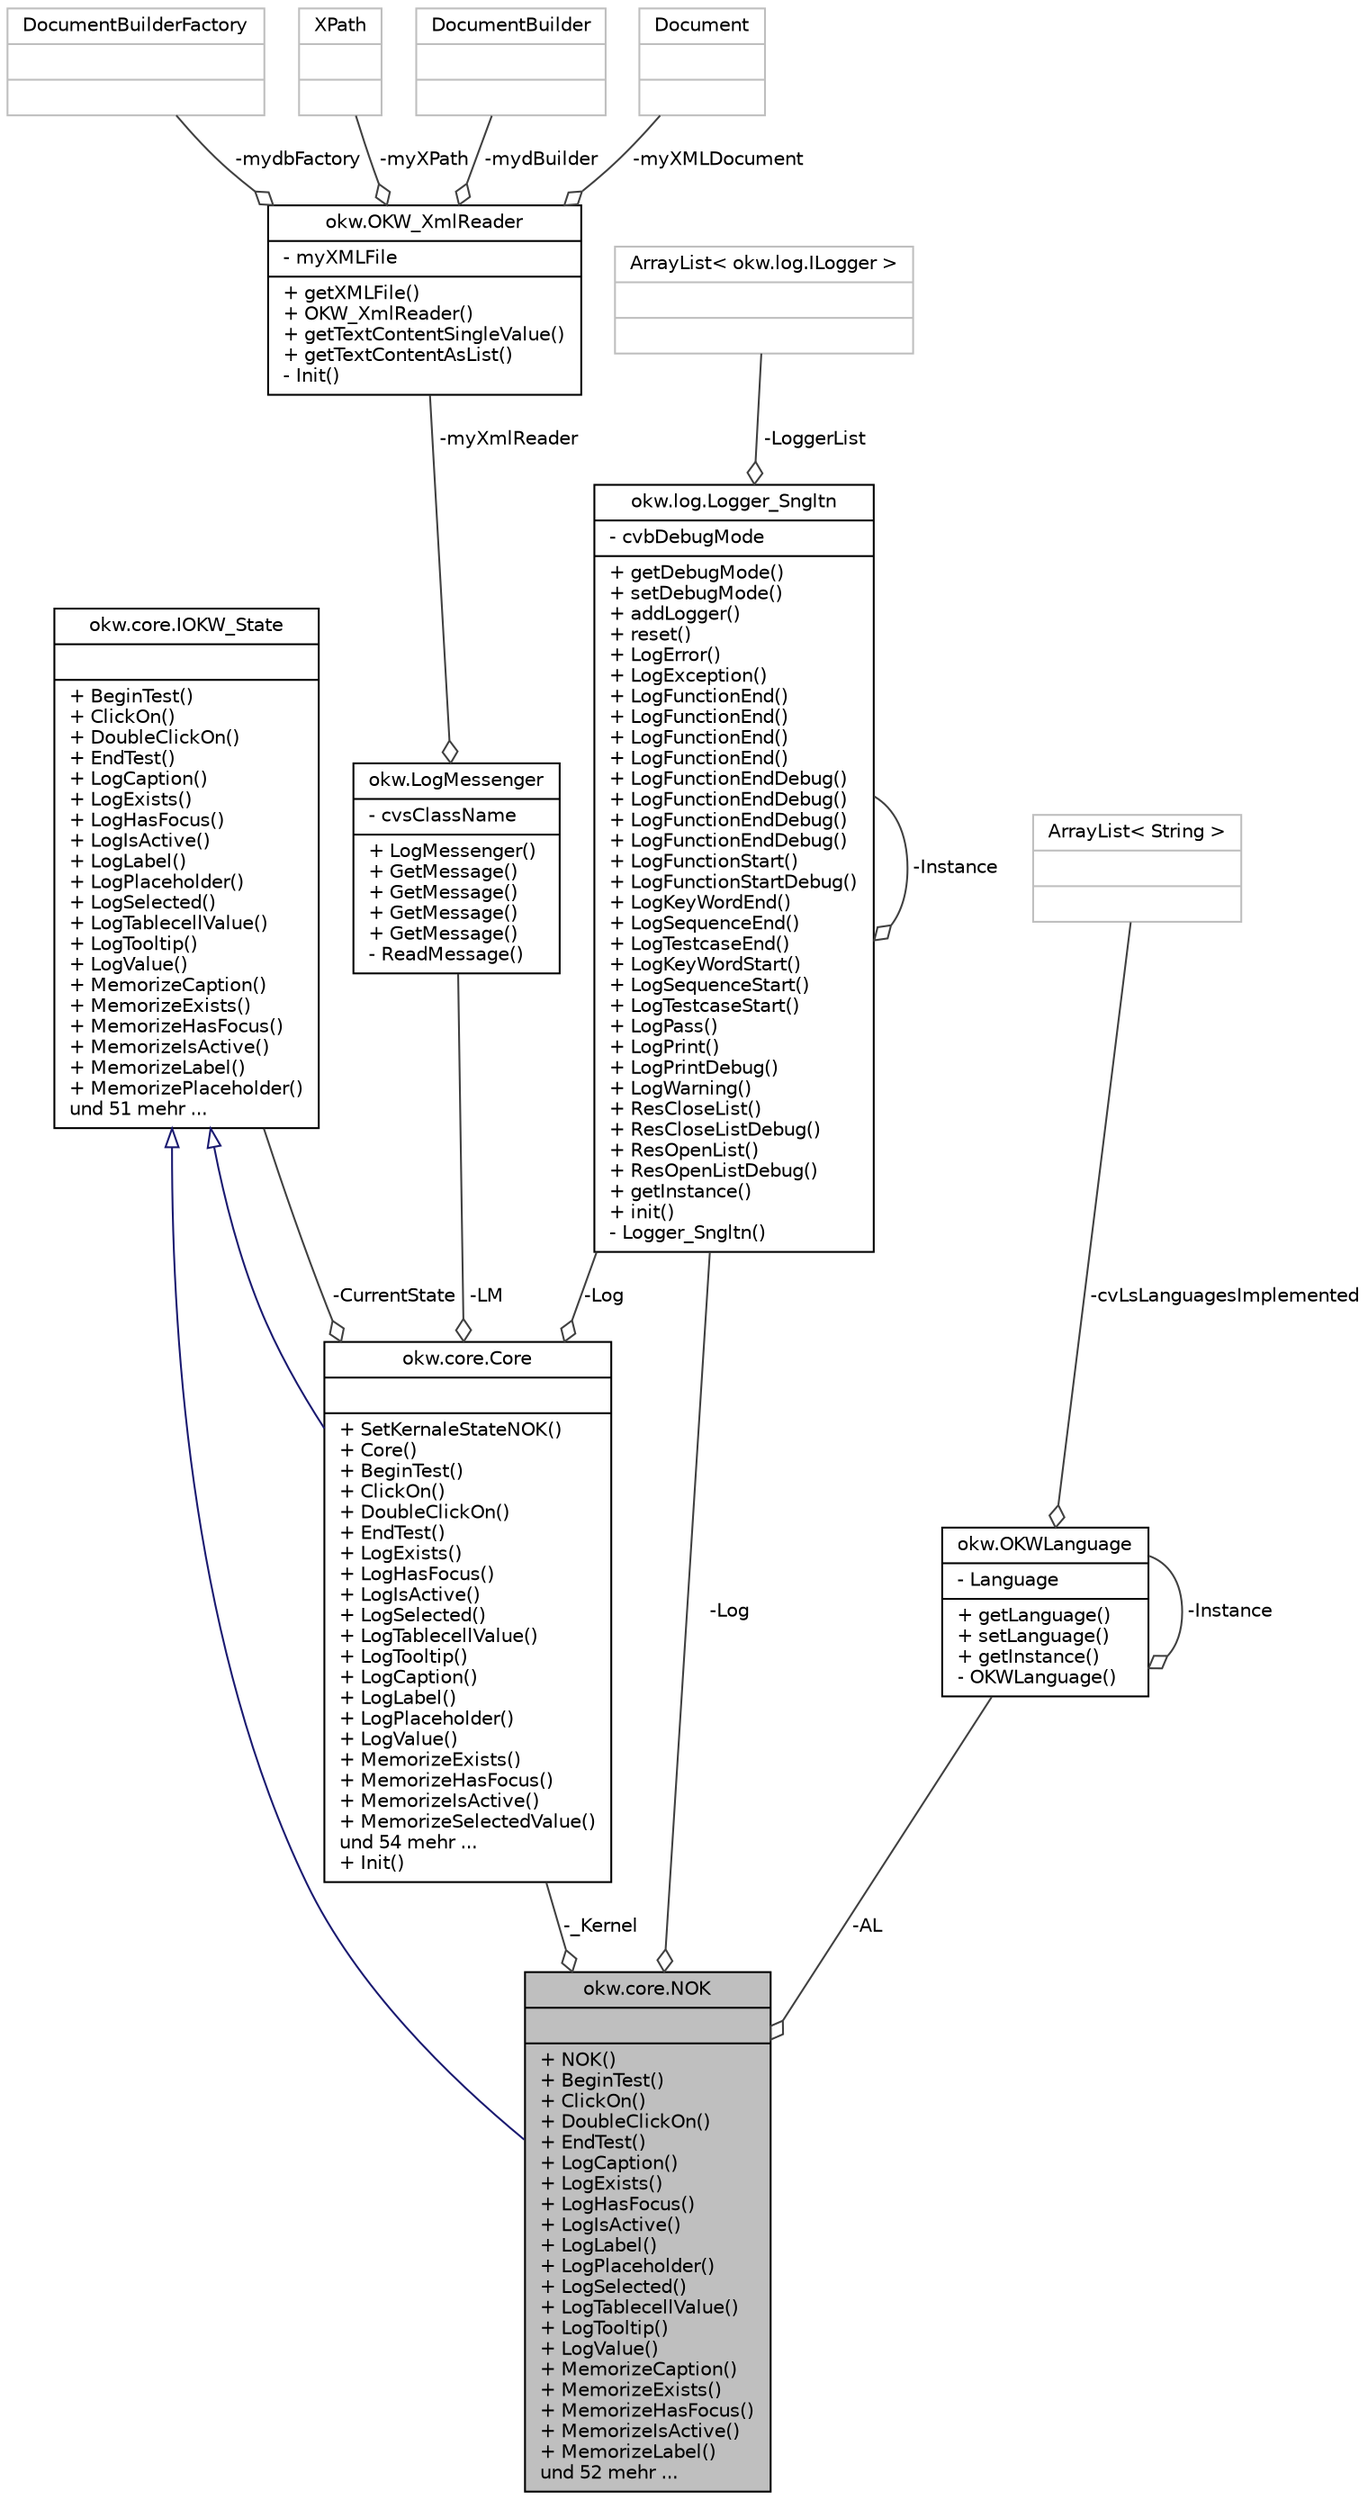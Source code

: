 digraph "okw.core.NOK"
{
 // INTERACTIVE_SVG=YES
 // LATEX_PDF_SIZE
  edge [fontname="Helvetica",fontsize="10",labelfontname="Helvetica",labelfontsize="10"];
  node [fontname="Helvetica",fontsize="10",shape=record];
  Node2 [label="{okw.core.NOK\n||+ NOK()\l+ BeginTest()\l+ ClickOn()\l+ DoubleClickOn()\l+ EndTest()\l+ LogCaption()\l+ LogExists()\l+ LogHasFocus()\l+ LogIsActive()\l+ LogLabel()\l+ LogPlaceholder()\l+ LogSelected()\l+ LogTablecellValue()\l+ LogTooltip()\l+ LogValue()\l+ MemorizeCaption()\l+ MemorizeExists()\l+ MemorizeHasFocus()\l+ MemorizeIsActive()\l+ MemorizeLabel()\lund 52 mehr ...\l}",height=0.2,width=0.4,color="black", fillcolor="grey75", style="filled", fontcolor="black",tooltip="Klasse NOK representiert den Core Zustand NOK im Ausführungs-Modus."];
  Node3 -> Node2 [dir="back",color="midnightblue",fontsize="10",style="solid",arrowtail="onormal",fontname="Helvetica"];
  Node3 [label="{okw.core.IOKW_State\n||+ BeginTest()\l+ ClickOn()\l+ DoubleClickOn()\l+ EndTest()\l+ LogCaption()\l+ LogExists()\l+ LogHasFocus()\l+ LogIsActive()\l+ LogLabel()\l+ LogPlaceholder()\l+ LogSelected()\l+ LogTablecellValue()\l+ LogTooltip()\l+ LogValue()\l+ MemorizeCaption()\l+ MemorizeExists()\l+ MemorizeHasFocus()\l+ MemorizeIsActive()\l+ MemorizeLabel()\l+ MemorizePlaceholder()\lund 51 mehr ...\l}",height=0.2,width=0.4,color="black", fillcolor="white", style="filled",URL="$interfaceokw_1_1core_1_1_i_o_k_w___state.html",tooltip="IOKW_State ist die Schnittstelle der OKW-Klasse."];
  Node4 -> Node2 [color="grey25",fontsize="10",style="solid",label=" -AL" ,arrowhead="odiamond",fontname="Helvetica"];
  Node4 [label="{okw.OKWLanguage\n|- Language\l|+ getLanguage()\l+ setLanguage()\l+ getInstance()\l- OKWLanguage()\l}",height=0.2,width=0.4,color="black", fillcolor="white", style="filled",URL="$classokw_1_1_o_k_w_language.html",tooltip="http://de.wikipedia.org/wiki/ISO-3166-1-Kodierliste"];
  Node5 -> Node4 [color="grey25",fontsize="10",style="solid",label=" -cvLsLanguagesImplemented" ,arrowhead="odiamond",fontname="Helvetica"];
  Node5 [label="{ArrayList\< String \>\n||}",height=0.2,width=0.4,color="grey75", fillcolor="white", style="filled",tooltip=" "];
  Node4 -> Node4 [color="grey25",fontsize="10",style="solid",label=" -Instance" ,arrowhead="odiamond",fontname="Helvetica"];
  Node6 -> Node2 [color="grey25",fontsize="10",style="solid",label=" -_Kernel" ,arrowhead="odiamond",fontname="Helvetica"];
  Node6 [label="{okw.core.Core\n||+ SetKernaleStateNOK()\l+ Core()\l+ BeginTest()\l+ ClickOn()\l+ DoubleClickOn()\l+ EndTest()\l+ LogExists()\l+ LogHasFocus()\l+ LogIsActive()\l+ LogSelected()\l+ LogTablecellValue()\l+ LogTooltip()\l+ LogCaption()\l+ LogLabel()\l+ LogPlaceholder()\l+ LogValue()\l+ MemorizeExists()\l+ MemorizeHasFocus()\l+ MemorizeIsActive()\l+ MemorizeSelectedValue()\lund 54 mehr ...\l+ Init()\l}",height=0.2,width=0.4,color="black", fillcolor="white", style="filled",URL="$classokw_1_1core_1_1_core.html",tooltip="Hier Statediagram..."];
  Node3 -> Node6 [dir="back",color="midnightblue",fontsize="10",style="solid",arrowtail="onormal",fontname="Helvetica"];
  Node3 -> Node6 [color="grey25",fontsize="10",style="solid",label=" -CurrentState" ,arrowhead="odiamond",fontname="Helvetica"];
  Node7 -> Node6 [color="grey25",fontsize="10",style="solid",label=" -LM" ,arrowhead="odiamond",fontname="Helvetica"];
  Node7 [label="{okw.LogMessenger\n|- cvsClassName\l|+ LogMessenger()\l+ GetMessage()\l+ GetMessage()\l+ GetMessage()\l+ GetMessage()\l- ReadMessage()\l}",height=0.2,width=0.4,color="black", fillcolor="white", style="filled",URL="$classokw_1_1_log_messenger.html",tooltip="LogMessenger liest Log-Meldungen sprachspezifisch für die im Konstruktor gegeben Klasse aus der Zugeh..."];
  Node8 -> Node7 [color="grey25",fontsize="10",style="solid",label=" -myXmlReader" ,arrowhead="odiamond",fontname="Helvetica"];
  Node8 [label="{okw.OKW_XmlReader\n|- myXMLFile\l|+ getXMLFile()\l+ OKW_XmlReader()\l+ getTextContentSingleValue()\l+ getTextContentAsList()\l- Init()\l}",height=0.2,width=0.4,color="black", fillcolor="white", style="filled",URL="$classokw_1_1_o_k_w___xml_reader.html",tooltip=" "];
  Node9 -> Node8 [color="grey25",fontsize="10",style="solid",label=" -mydbFactory" ,arrowhead="odiamond",fontname="Helvetica"];
  Node9 [label="{DocumentBuilderFactory\n||}",height=0.2,width=0.4,color="grey75", fillcolor="white", style="filled",tooltip=" "];
  Node10 -> Node8 [color="grey25",fontsize="10",style="solid",label=" -myXPath" ,arrowhead="odiamond",fontname="Helvetica"];
  Node10 [label="{XPath\n||}",height=0.2,width=0.4,color="grey75", fillcolor="white", style="filled",tooltip=" "];
  Node11 -> Node8 [color="grey25",fontsize="10",style="solid",label=" -mydBuilder" ,arrowhead="odiamond",fontname="Helvetica"];
  Node11 [label="{DocumentBuilder\n||}",height=0.2,width=0.4,color="grey75", fillcolor="white", style="filled",tooltip=" "];
  Node12 -> Node8 [color="grey25",fontsize="10",style="solid",label=" -myXMLDocument" ,arrowhead="odiamond",fontname="Helvetica"];
  Node12 [label="{Document\n||}",height=0.2,width=0.4,color="grey75", fillcolor="white", style="filled",tooltip=" "];
  Node13 -> Node6 [color="grey25",fontsize="10",style="solid",label=" -Log" ,arrowhead="odiamond",fontname="Helvetica"];
  Node13 [label="{okw.log.Logger_Sngltn\n|- cvbDebugMode\l|+ getDebugMode()\l+ setDebugMode()\l+ addLogger()\l+ reset()\l+ LogError()\l+ LogException()\l+ LogFunctionEnd()\l+ LogFunctionEnd()\l+ LogFunctionEnd()\l+ LogFunctionEnd()\l+ LogFunctionEndDebug()\l+ LogFunctionEndDebug()\l+ LogFunctionEndDebug()\l+ LogFunctionEndDebug()\l+ LogFunctionStart()\l+ LogFunctionStartDebug()\l+ LogKeyWordEnd()\l+ LogSequenceEnd()\l+ LogTestcaseEnd()\l+ LogKeyWordStart()\l+ LogSequenceStart()\l+ LogTestcaseStart()\l+ LogPass()\l+ LogPrint()\l+ LogPrintDebug()\l+ LogWarning()\l+ ResCloseList()\l+ ResCloseListDebug()\l+ ResOpenList()\l+ ResOpenListDebug()\l+ getInstance()\l+ init()\l- Logger_Sngltn()\l}",height=0.2,width=0.4,color="black", fillcolor="white", style="filled",URL="$classokw_1_1log_1_1_logger___sngltn.html",tooltip=" "];
  Node14 -> Node13 [color="grey25",fontsize="10",style="solid",label=" -LoggerList" ,arrowhead="odiamond",fontname="Helvetica"];
  Node14 [label="{ArrayList\< okw.log.ILogger \>\n||}",height=0.2,width=0.4,color="grey75", fillcolor="white", style="filled",tooltip=" "];
  Node13 -> Node13 [color="grey25",fontsize="10",style="solid",label=" -Instance" ,arrowhead="odiamond",fontname="Helvetica"];
  Node13 -> Node2 [color="grey25",fontsize="10",style="solid",label=" -Log" ,arrowhead="odiamond",fontname="Helvetica"];
}

